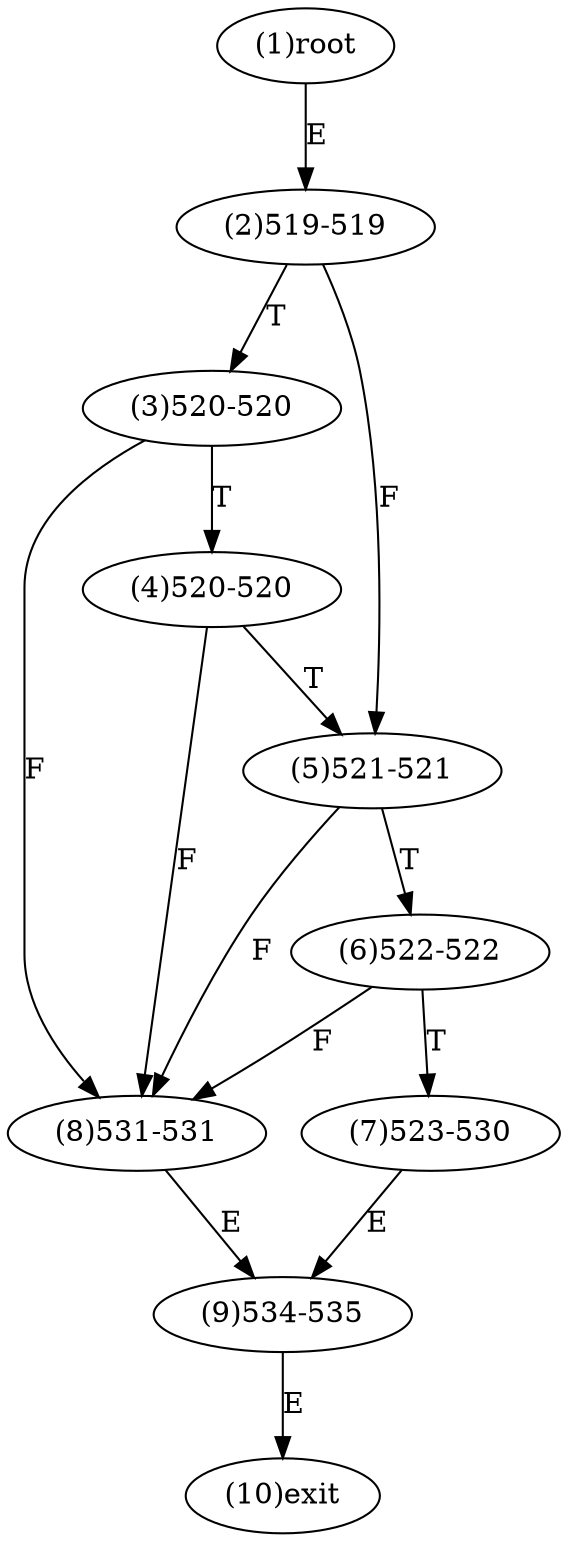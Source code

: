 digraph "" { 
1[ label="(1)root"];
2[ label="(2)519-519"];
3[ label="(3)520-520"];
4[ label="(4)520-520"];
5[ label="(5)521-521"];
6[ label="(6)522-522"];
7[ label="(7)523-530"];
8[ label="(8)531-531"];
9[ label="(9)534-535"];
10[ label="(10)exit"];
1->2[ label="E"];
2->5[ label="F"];
2->3[ label="T"];
3->8[ label="F"];
3->4[ label="T"];
4->8[ label="F"];
4->5[ label="T"];
5->8[ label="F"];
5->6[ label="T"];
6->8[ label="F"];
6->7[ label="T"];
7->9[ label="E"];
8->9[ label="E"];
9->10[ label="E"];
}